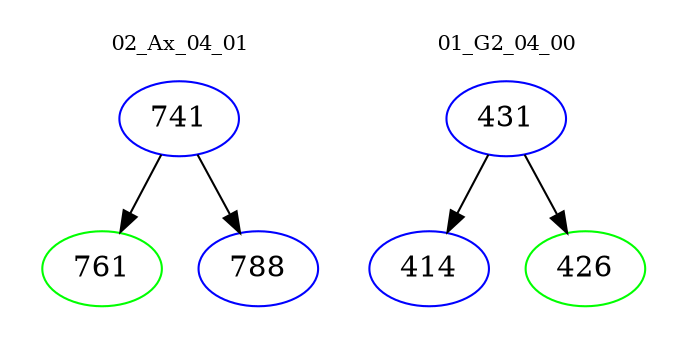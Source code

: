 digraph{
subgraph cluster_0 {
color = white
label = "02_Ax_04_01";
fontsize=10;
T0_741 [label="741", color="blue"]
T0_741 -> T0_761 [color="black"]
T0_761 [label="761", color="green"]
T0_741 -> T0_788 [color="black"]
T0_788 [label="788", color="blue"]
}
subgraph cluster_1 {
color = white
label = "01_G2_04_00";
fontsize=10;
T1_431 [label="431", color="blue"]
T1_431 -> T1_414 [color="black"]
T1_414 [label="414", color="blue"]
T1_431 -> T1_426 [color="black"]
T1_426 [label="426", color="green"]
}
}
